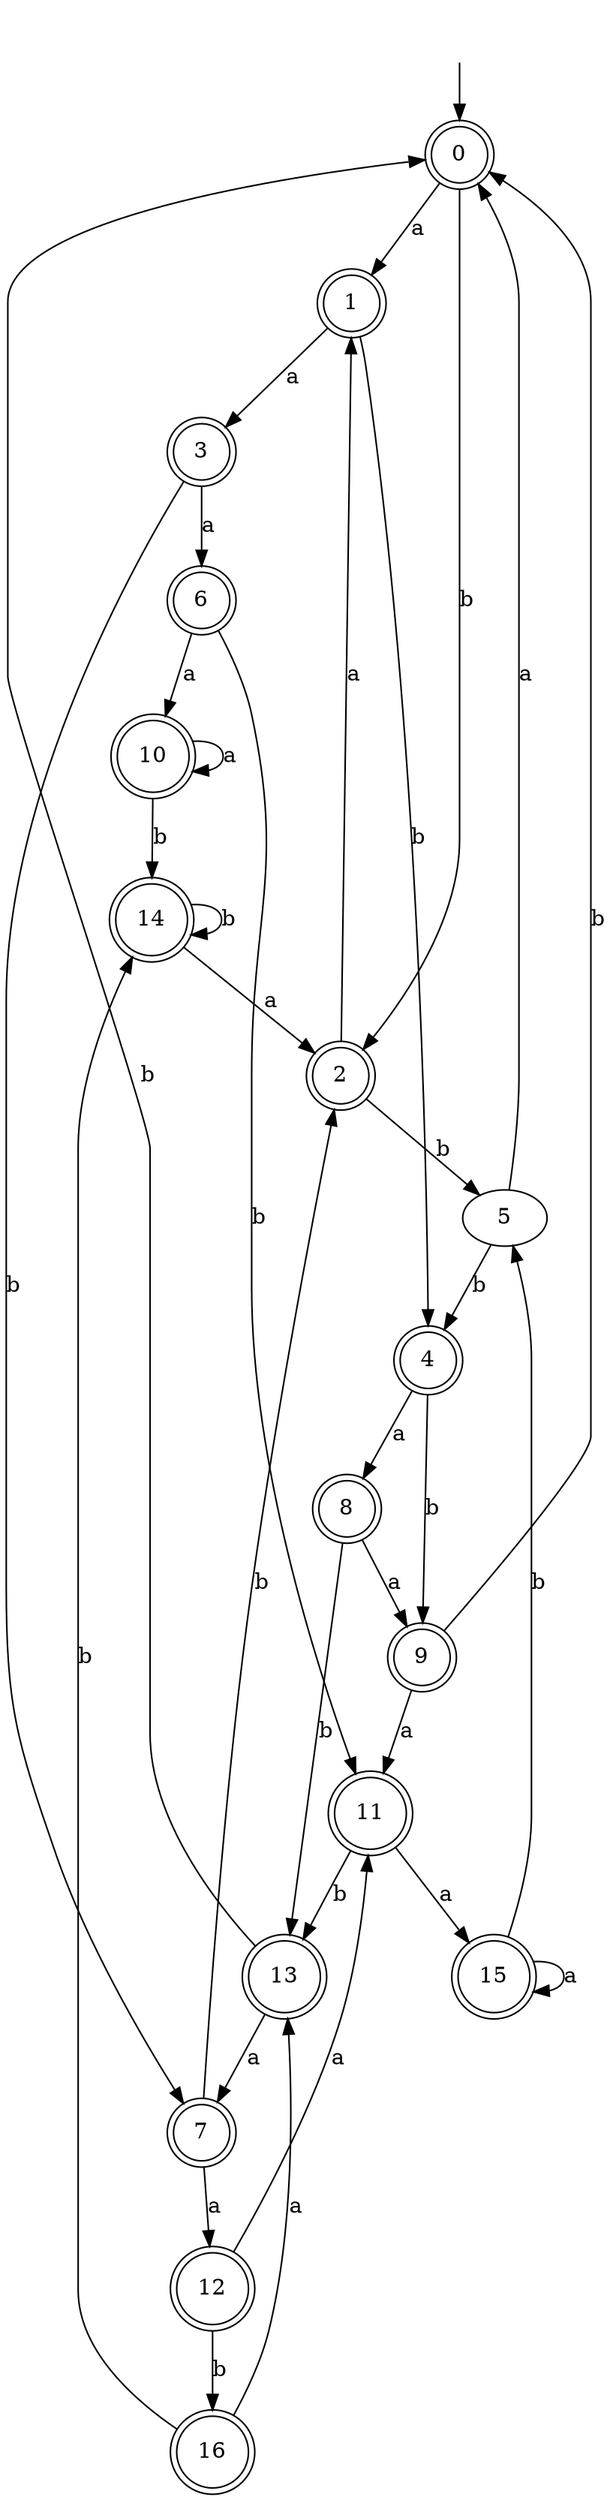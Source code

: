 digraph RandomDFA {
  __start0 [label="", shape=none];
  __start0 -> 0 [label=""];
  0 [shape=circle] [shape=doublecircle]
  0 -> 1 [label="a"]
  0 -> 2 [label="b"]
  1 [shape=doublecircle]
  1 -> 3 [label="a"]
  1 -> 4 [label="b"]
  2 [shape=doublecircle]
  2 -> 1 [label="a"]
  2 -> 5 [label="b"]
  3 [shape=doublecircle]
  3 -> 6 [label="a"]
  3 -> 7 [label="b"]
  4 [shape=doublecircle]
  4 -> 8 [label="a"]
  4 -> 9 [label="b"]
  5
  5 -> 0 [label="a"]
  5 -> 4 [label="b"]
  6 [shape=doublecircle]
  6 -> 10 [label="a"]
  6 -> 11 [label="b"]
  7 [shape=doublecircle]
  7 -> 12 [label="a"]
  7 -> 2 [label="b"]
  8 [shape=doublecircle]
  8 -> 9 [label="a"]
  8 -> 13 [label="b"]
  9 [shape=doublecircle]
  9 -> 11 [label="a"]
  9 -> 0 [label="b"]
  10 [shape=doublecircle]
  10 -> 10 [label="a"]
  10 -> 14 [label="b"]
  11 [shape=doublecircle]
  11 -> 15 [label="a"]
  11 -> 13 [label="b"]
  12 [shape=doublecircle]
  12 -> 11 [label="a"]
  12 -> 16 [label="b"]
  13 [shape=doublecircle]
  13 -> 7 [label="a"]
  13 -> 0 [label="b"]
  14 [shape=doublecircle]
  14 -> 2 [label="a"]
  14 -> 14 [label="b"]
  15 [shape=doublecircle]
  15 -> 15 [label="a"]
  15 -> 5 [label="b"]
  16 [shape=doublecircle]
  16 -> 13 [label="a"]
  16 -> 14 [label="b"]
}

